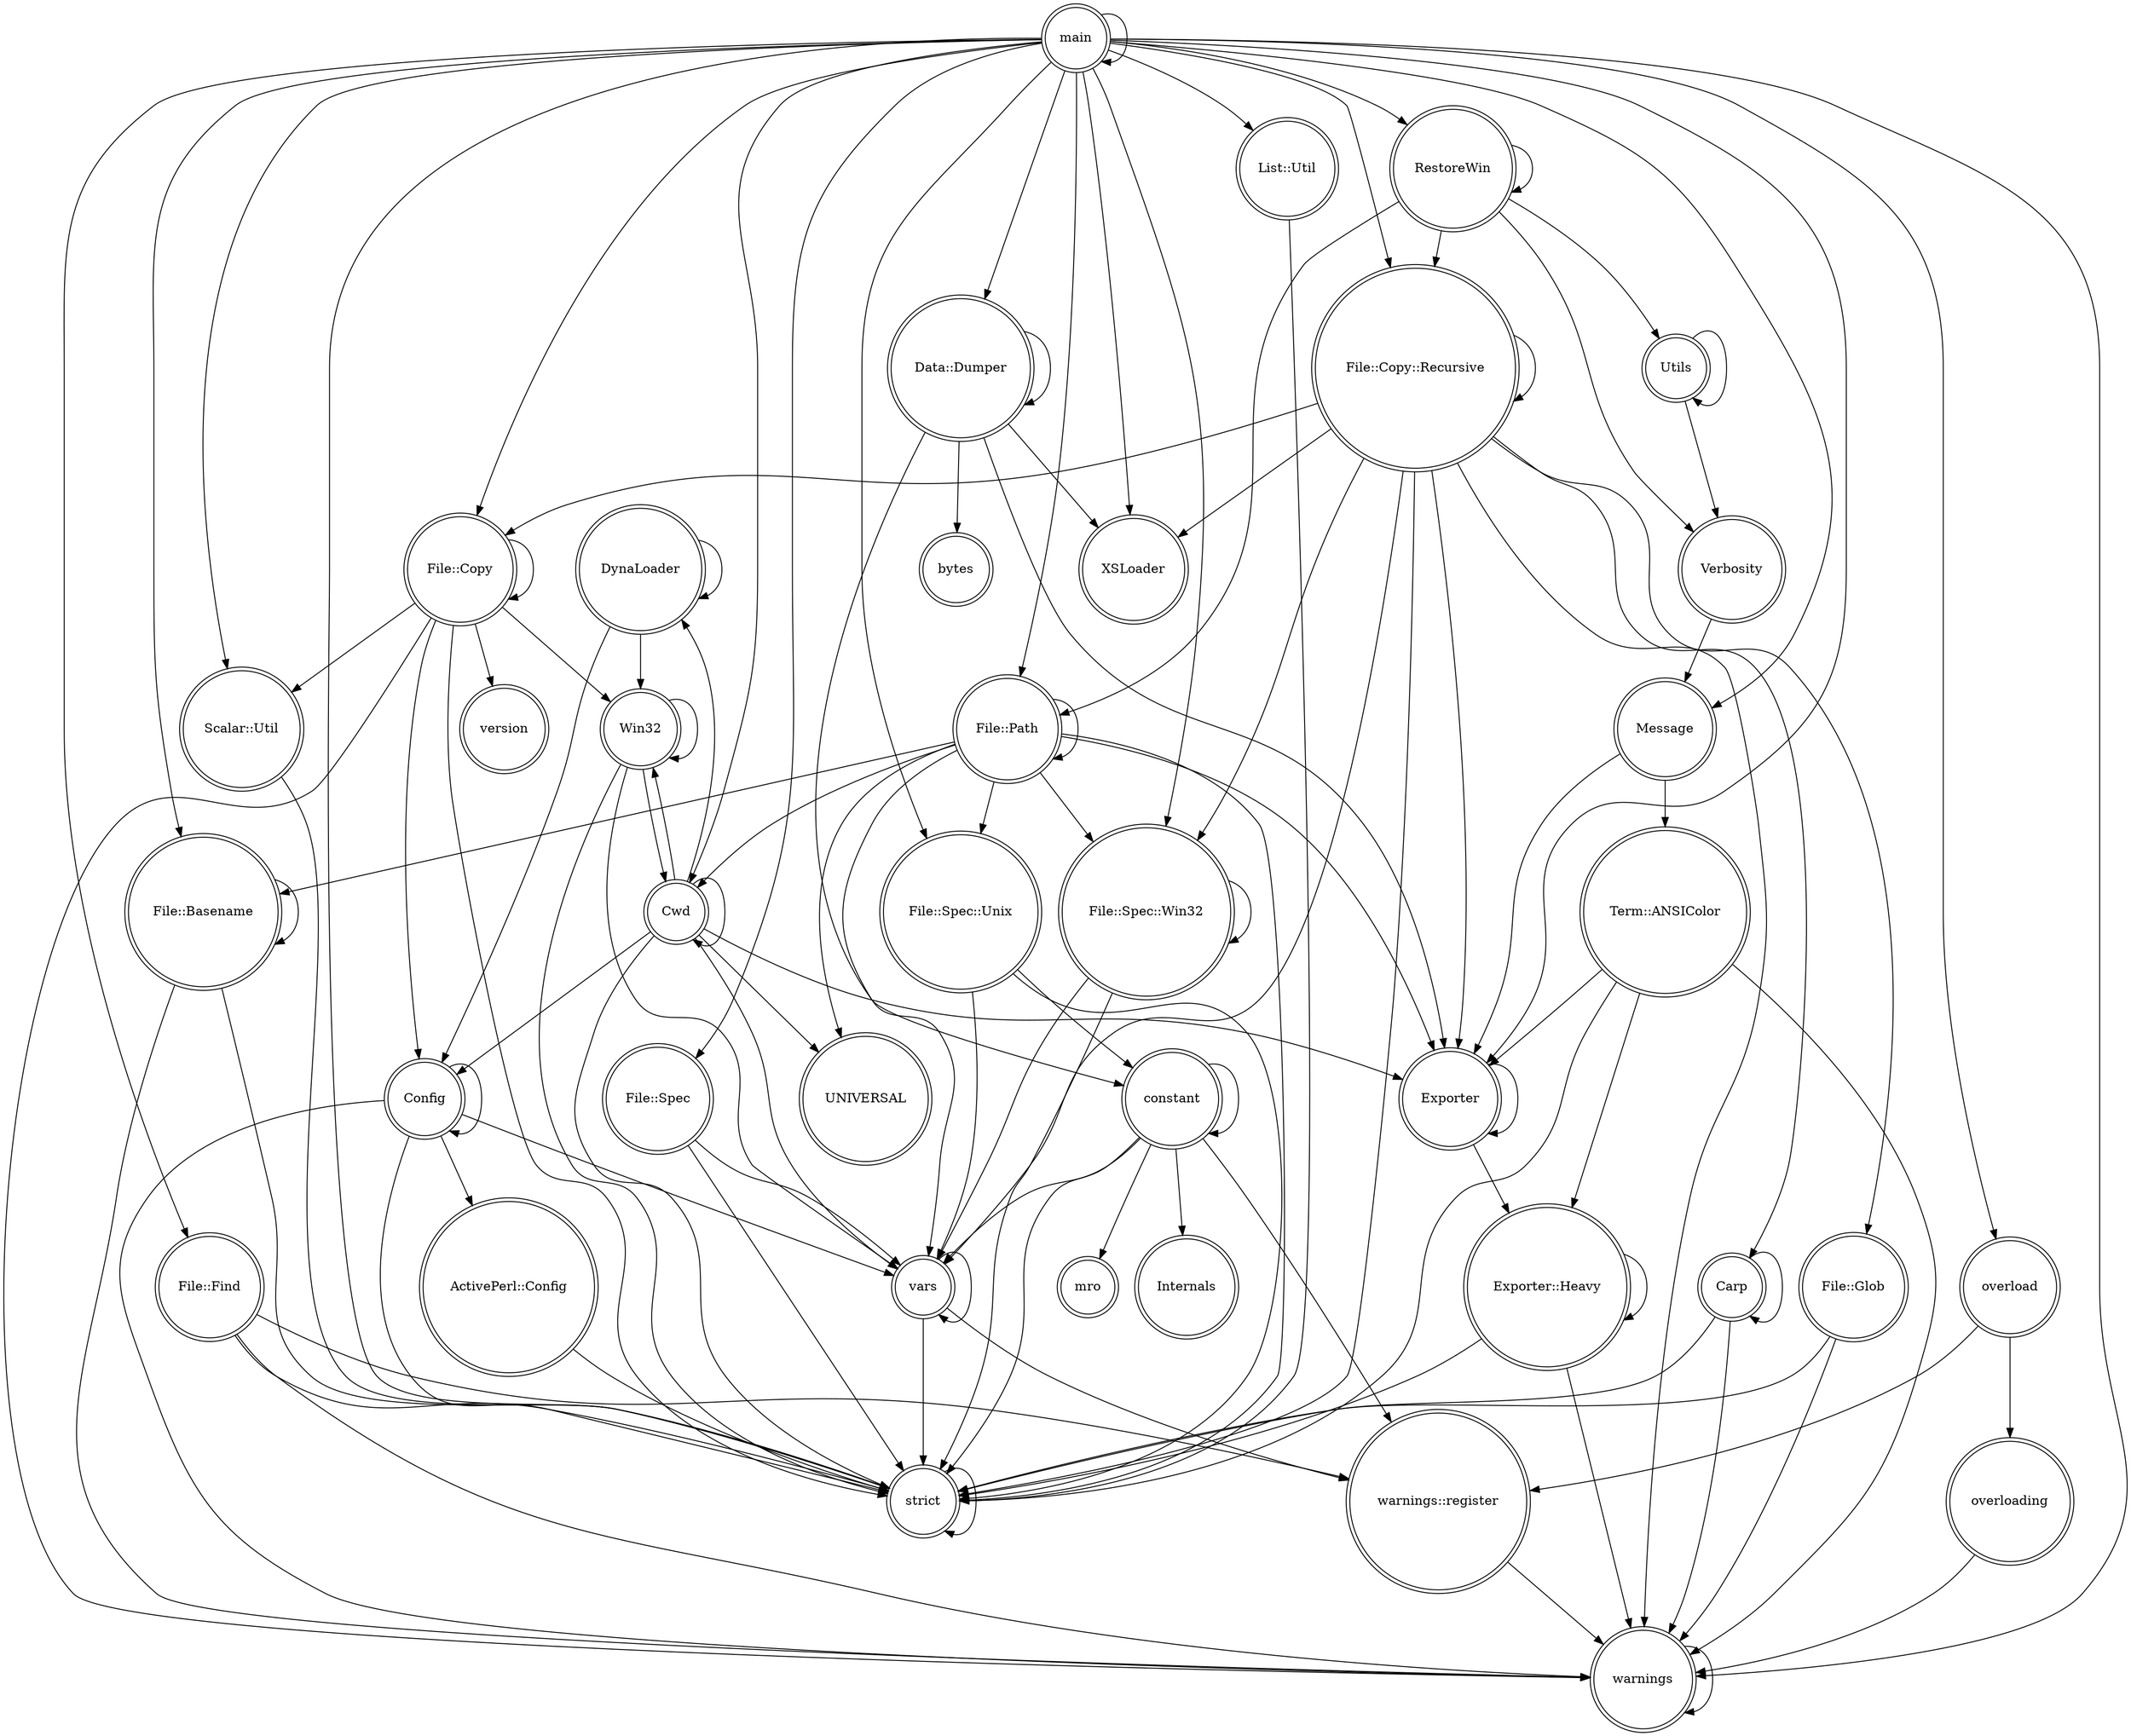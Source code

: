 digraph {
graph [overlap=false]
node [shape=doublecircle];
"DynaLoader" -> "Win32";
"File::Path" -> "Exporter";
"main" -> "List::Util";
"warnings::register" -> "warnings";
"File::Spec" -> "vars";
"File::Copy" -> "Win32";
"vars" -> "strict";
"Exporter::Heavy" -> "warnings";
"Win32" -> "Cwd";
"Cwd" -> "vars";
"overloading" -> "warnings";
"main" -> "File::Find";
"Utils" -> "Verbosity";
"strict" -> "strict";
"Cwd" -> "UNIVERSAL";
"Carp" -> "strict";
"warnings" -> "warnings";
"File::Basename" -> "File::Basename";
"Carp" -> "Carp";
"main" -> "File::Spec::Unix";
"Term::ANSIColor" -> "warnings";
"File::Find" -> "warnings";
"Utils" -> "Utils";
"File::Find" -> "warnings::register";
"constant" -> "strict";
"File::Spec::Unix" -> "constant";
"main" -> "XSLoader";
"Cwd" -> "Exporter";
"File::Copy::Recursive" -> "vars";
"main" -> "Message";
"File::Copy" -> "strict";
"Data::Dumper" -> "Exporter";
"main" -> "File::Spec::Win32";
"Win32" -> "Win32";
"File::Copy::Recursive" -> "File::Spec::Win32";
"File::Copy" -> "File::Copy";
"File::Copy" -> "Config";
"main" -> "File::Spec";
"File::Copy::Recursive" -> "strict";
"main" -> "Cwd";
"File::Path" -> "strict";
"Config" -> "Config";
"Cwd" -> "strict";
"Message" -> "Exporter";
"Data::Dumper" -> "XSLoader";
"File::Glob" -> "strict";
"Scalar::Util" -> "strict";
"File::Copy::Recursive" -> "Exporter";
"constant" -> "mro";
"File::Copy" -> "Scalar::Util";
"File::Copy" -> "warnings";
"Term::ANSIColor" -> "Exporter";
"File::Spec::Win32" -> "vars";
"File::Copy::Recursive" -> "File::Copy::Recursive";
"Exporter" -> "Exporter";
"overload" -> "overloading";
"File::Path" -> "File::Spec::Win32";
"File::Path" -> "Cwd";
"constant" -> "vars";
"File::Path" -> "UNIVERSAL";
"Term::ANSIColor" -> "Exporter::Heavy";
"File::Path" -> "File::Spec::Unix";
"File::Find" -> "strict";
"main" -> "warnings";
"Config" -> "strict";
"File::Path" -> "vars";
"Config" -> "ActivePerl::Config";
"Cwd" -> "Cwd";
"RestoreWin" -> "RestoreWin";
"List::Util" -> "strict";
"Data::Dumper" -> "bytes";
"Message" -> "Term::ANSIColor";
"Cwd" -> "Config";
"File::Spec" -> "strict";
"main" -> "File::Path";
"DynaLoader" -> "DynaLoader";
"Carp" -> "warnings";
"Term::ANSIColor" -> "strict";
"main" -> "strict";
"Verbosity" -> "Message";
"File::Path" -> "File::Basename";
"Exporter" -> "Exporter::Heavy";
"DynaLoader" -> "Config";
"File::Spec::Win32" -> "strict";
"main" -> "RestoreWin";
"Exporter::Heavy" -> "Exporter::Heavy";
"Data::Dumper" -> "Data::Dumper";
"main" -> "Data::Dumper";
"File::Copy" -> "version";
"File::Copy::Recursive" -> "File::Glob";
"Config" -> "vars";
"Data::Dumper" -> "constant";
"constant" -> "warnings::register";
"Win32" -> "strict";
"main" -> "File::Copy::Recursive";
"main" -> "overload";
"File::Basename" -> "strict";
"Config" -> "warnings";
"RestoreWin" -> "Verbosity";
"constant" -> "constant";
"File::Copy::Recursive" -> "XSLoader";
"ActivePerl::Config" -> "strict";
"RestoreWin" -> "Utils";
"main" -> "Exporter";
"File::Path" -> "File::Path";
"File::Copy::Recursive" -> "warnings";
"vars" -> "vars";
"File::Spec::Win32" -> "File::Spec::Win32";
"Win32" -> "vars";
"Cwd" -> "DynaLoader";
"main" -> "File::Copy";
"File::Copy::Recursive" -> "Carp";
"File::Spec::Unix" -> "vars";
"main" -> "main";
"RestoreWin" -> "File::Path";
"File::Basename" -> "warnings";
"main" -> "Scalar::Util";
"File::Copy::Recursive" -> "File::Copy";
"overload" -> "warnings::register";
"main" -> "File::Basename";
"Exporter::Heavy" -> "strict";
"vars" -> "warnings::register";
"File::Spec::Unix" -> "strict";
"File::Glob" -> "warnings";
"RestoreWin" -> "File::Copy::Recursive";
"constant" -> "Internals";
"Cwd" -> "Win32";
}
